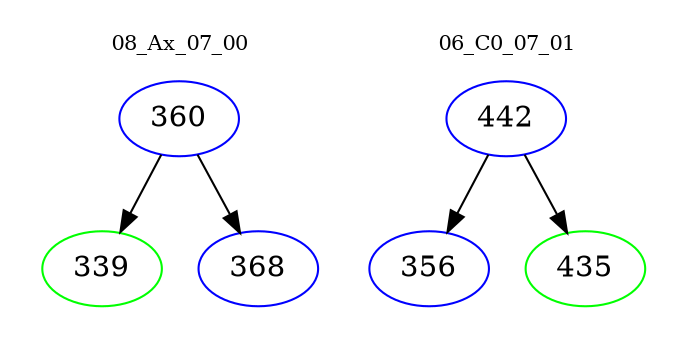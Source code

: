 digraph{
subgraph cluster_0 {
color = white
label = "08_Ax_07_00";
fontsize=10;
T0_360 [label="360", color="blue"]
T0_360 -> T0_339 [color="black"]
T0_339 [label="339", color="green"]
T0_360 -> T0_368 [color="black"]
T0_368 [label="368", color="blue"]
}
subgraph cluster_1 {
color = white
label = "06_C0_07_01";
fontsize=10;
T1_442 [label="442", color="blue"]
T1_442 -> T1_356 [color="black"]
T1_356 [label="356", color="blue"]
T1_442 -> T1_435 [color="black"]
T1_435 [label="435", color="green"]
}
}
